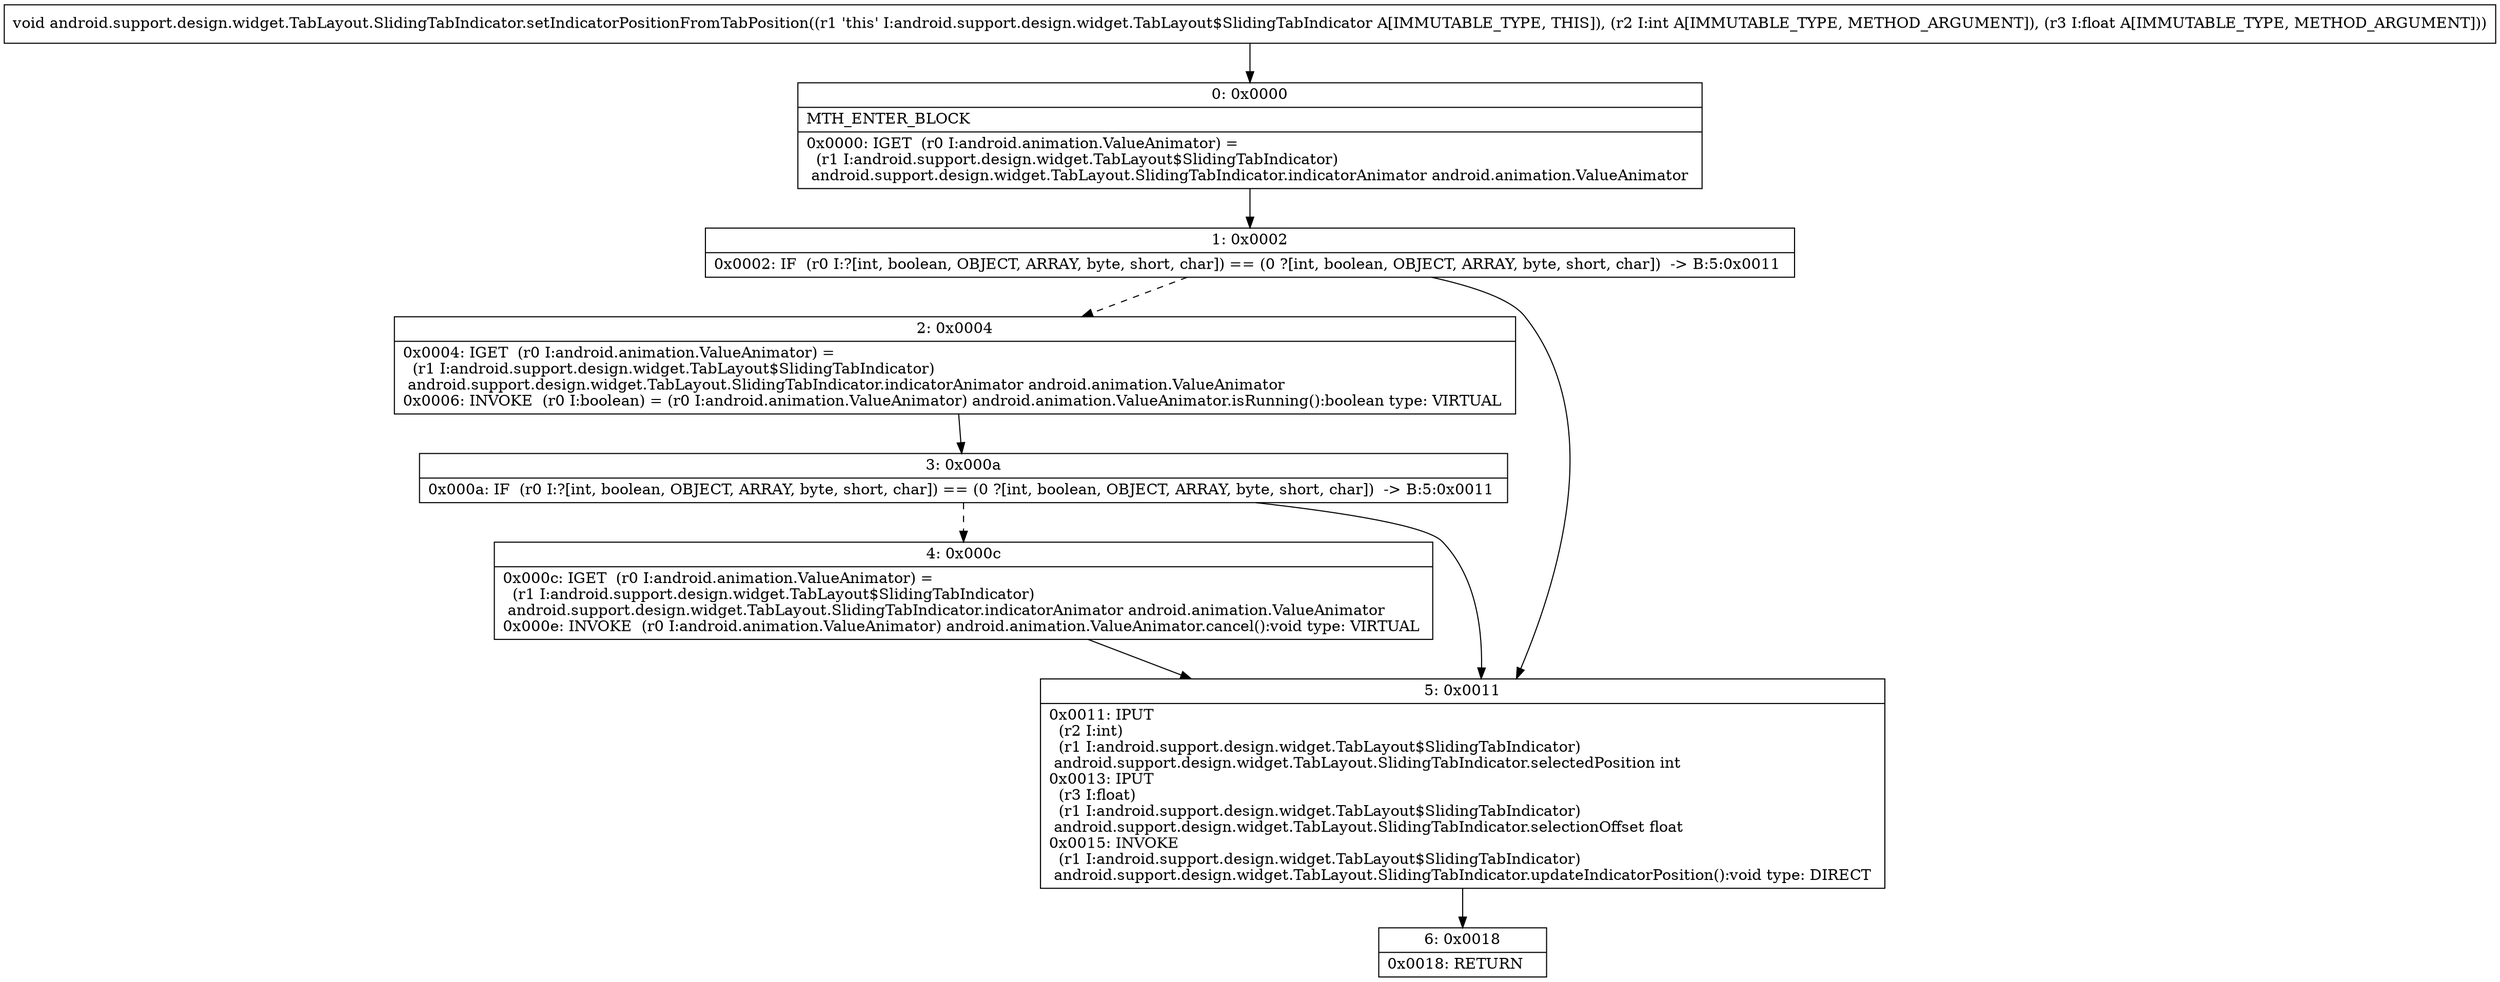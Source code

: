 digraph "CFG forandroid.support.design.widget.TabLayout.SlidingTabIndicator.setIndicatorPositionFromTabPosition(IF)V" {
Node_0 [shape=record,label="{0\:\ 0x0000|MTH_ENTER_BLOCK\l|0x0000: IGET  (r0 I:android.animation.ValueAnimator) = \l  (r1 I:android.support.design.widget.TabLayout$SlidingTabIndicator)\l android.support.design.widget.TabLayout.SlidingTabIndicator.indicatorAnimator android.animation.ValueAnimator \l}"];
Node_1 [shape=record,label="{1\:\ 0x0002|0x0002: IF  (r0 I:?[int, boolean, OBJECT, ARRAY, byte, short, char]) == (0 ?[int, boolean, OBJECT, ARRAY, byte, short, char])  \-\> B:5:0x0011 \l}"];
Node_2 [shape=record,label="{2\:\ 0x0004|0x0004: IGET  (r0 I:android.animation.ValueAnimator) = \l  (r1 I:android.support.design.widget.TabLayout$SlidingTabIndicator)\l android.support.design.widget.TabLayout.SlidingTabIndicator.indicatorAnimator android.animation.ValueAnimator \l0x0006: INVOKE  (r0 I:boolean) = (r0 I:android.animation.ValueAnimator) android.animation.ValueAnimator.isRunning():boolean type: VIRTUAL \l}"];
Node_3 [shape=record,label="{3\:\ 0x000a|0x000a: IF  (r0 I:?[int, boolean, OBJECT, ARRAY, byte, short, char]) == (0 ?[int, boolean, OBJECT, ARRAY, byte, short, char])  \-\> B:5:0x0011 \l}"];
Node_4 [shape=record,label="{4\:\ 0x000c|0x000c: IGET  (r0 I:android.animation.ValueAnimator) = \l  (r1 I:android.support.design.widget.TabLayout$SlidingTabIndicator)\l android.support.design.widget.TabLayout.SlidingTabIndicator.indicatorAnimator android.animation.ValueAnimator \l0x000e: INVOKE  (r0 I:android.animation.ValueAnimator) android.animation.ValueAnimator.cancel():void type: VIRTUAL \l}"];
Node_5 [shape=record,label="{5\:\ 0x0011|0x0011: IPUT  \l  (r2 I:int)\l  (r1 I:android.support.design.widget.TabLayout$SlidingTabIndicator)\l android.support.design.widget.TabLayout.SlidingTabIndicator.selectedPosition int \l0x0013: IPUT  \l  (r3 I:float)\l  (r1 I:android.support.design.widget.TabLayout$SlidingTabIndicator)\l android.support.design.widget.TabLayout.SlidingTabIndicator.selectionOffset float \l0x0015: INVOKE  \l  (r1 I:android.support.design.widget.TabLayout$SlidingTabIndicator)\l android.support.design.widget.TabLayout.SlidingTabIndicator.updateIndicatorPosition():void type: DIRECT \l}"];
Node_6 [shape=record,label="{6\:\ 0x0018|0x0018: RETURN   \l}"];
MethodNode[shape=record,label="{void android.support.design.widget.TabLayout.SlidingTabIndicator.setIndicatorPositionFromTabPosition((r1 'this' I:android.support.design.widget.TabLayout$SlidingTabIndicator A[IMMUTABLE_TYPE, THIS]), (r2 I:int A[IMMUTABLE_TYPE, METHOD_ARGUMENT]), (r3 I:float A[IMMUTABLE_TYPE, METHOD_ARGUMENT])) }"];
MethodNode -> Node_0;
Node_0 -> Node_1;
Node_1 -> Node_2[style=dashed];
Node_1 -> Node_5;
Node_2 -> Node_3;
Node_3 -> Node_4[style=dashed];
Node_3 -> Node_5;
Node_4 -> Node_5;
Node_5 -> Node_6;
}

